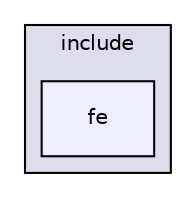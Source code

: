 digraph "/home/lwz/libmesh/include/fe" {
  compound=true
  node [ fontsize="10", fontname="Helvetica"];
  edge [ labelfontsize="10", labelfontname="Helvetica"];
  subgraph clusterdir_e7fee3c13989f8a9ad582fb61a959d2f {
    graph [ bgcolor="#ddddee", pencolor="black", label="include" fontname="Helvetica", fontsize="10", URL="dir_e7fee3c13989f8a9ad582fb61a959d2f.html"]
  dir_58da79ef8a9e79550905c1d069c57b3e [shape=box, label="fe", style="filled", fillcolor="#eeeeff", pencolor="black", URL="dir_58da79ef8a9e79550905c1d069c57b3e.html"];
  }
}
